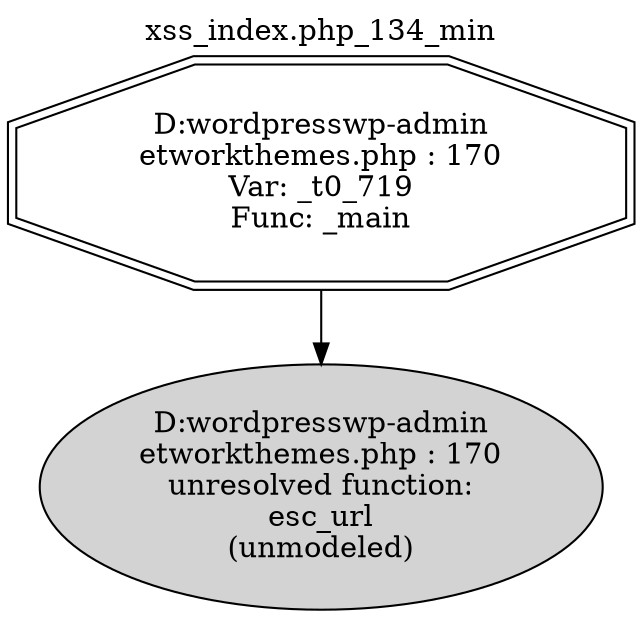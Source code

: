 digraph cfg {
  label="xss_index.php_134_min";
  labelloc=t;
  n1 [shape=doubleoctagon, label="D:\wordpress\wp-admin\network\themes.php : 170\nVar: _t0_719\nFunc: _main\n"];
  n2 [shape=ellipse, label="D:\wordpress\wp-admin\network\themes.php : 170\nunresolved function:\nesc_url\n(unmodeled)\n",style=filled];
  n1 -> n2;
}
